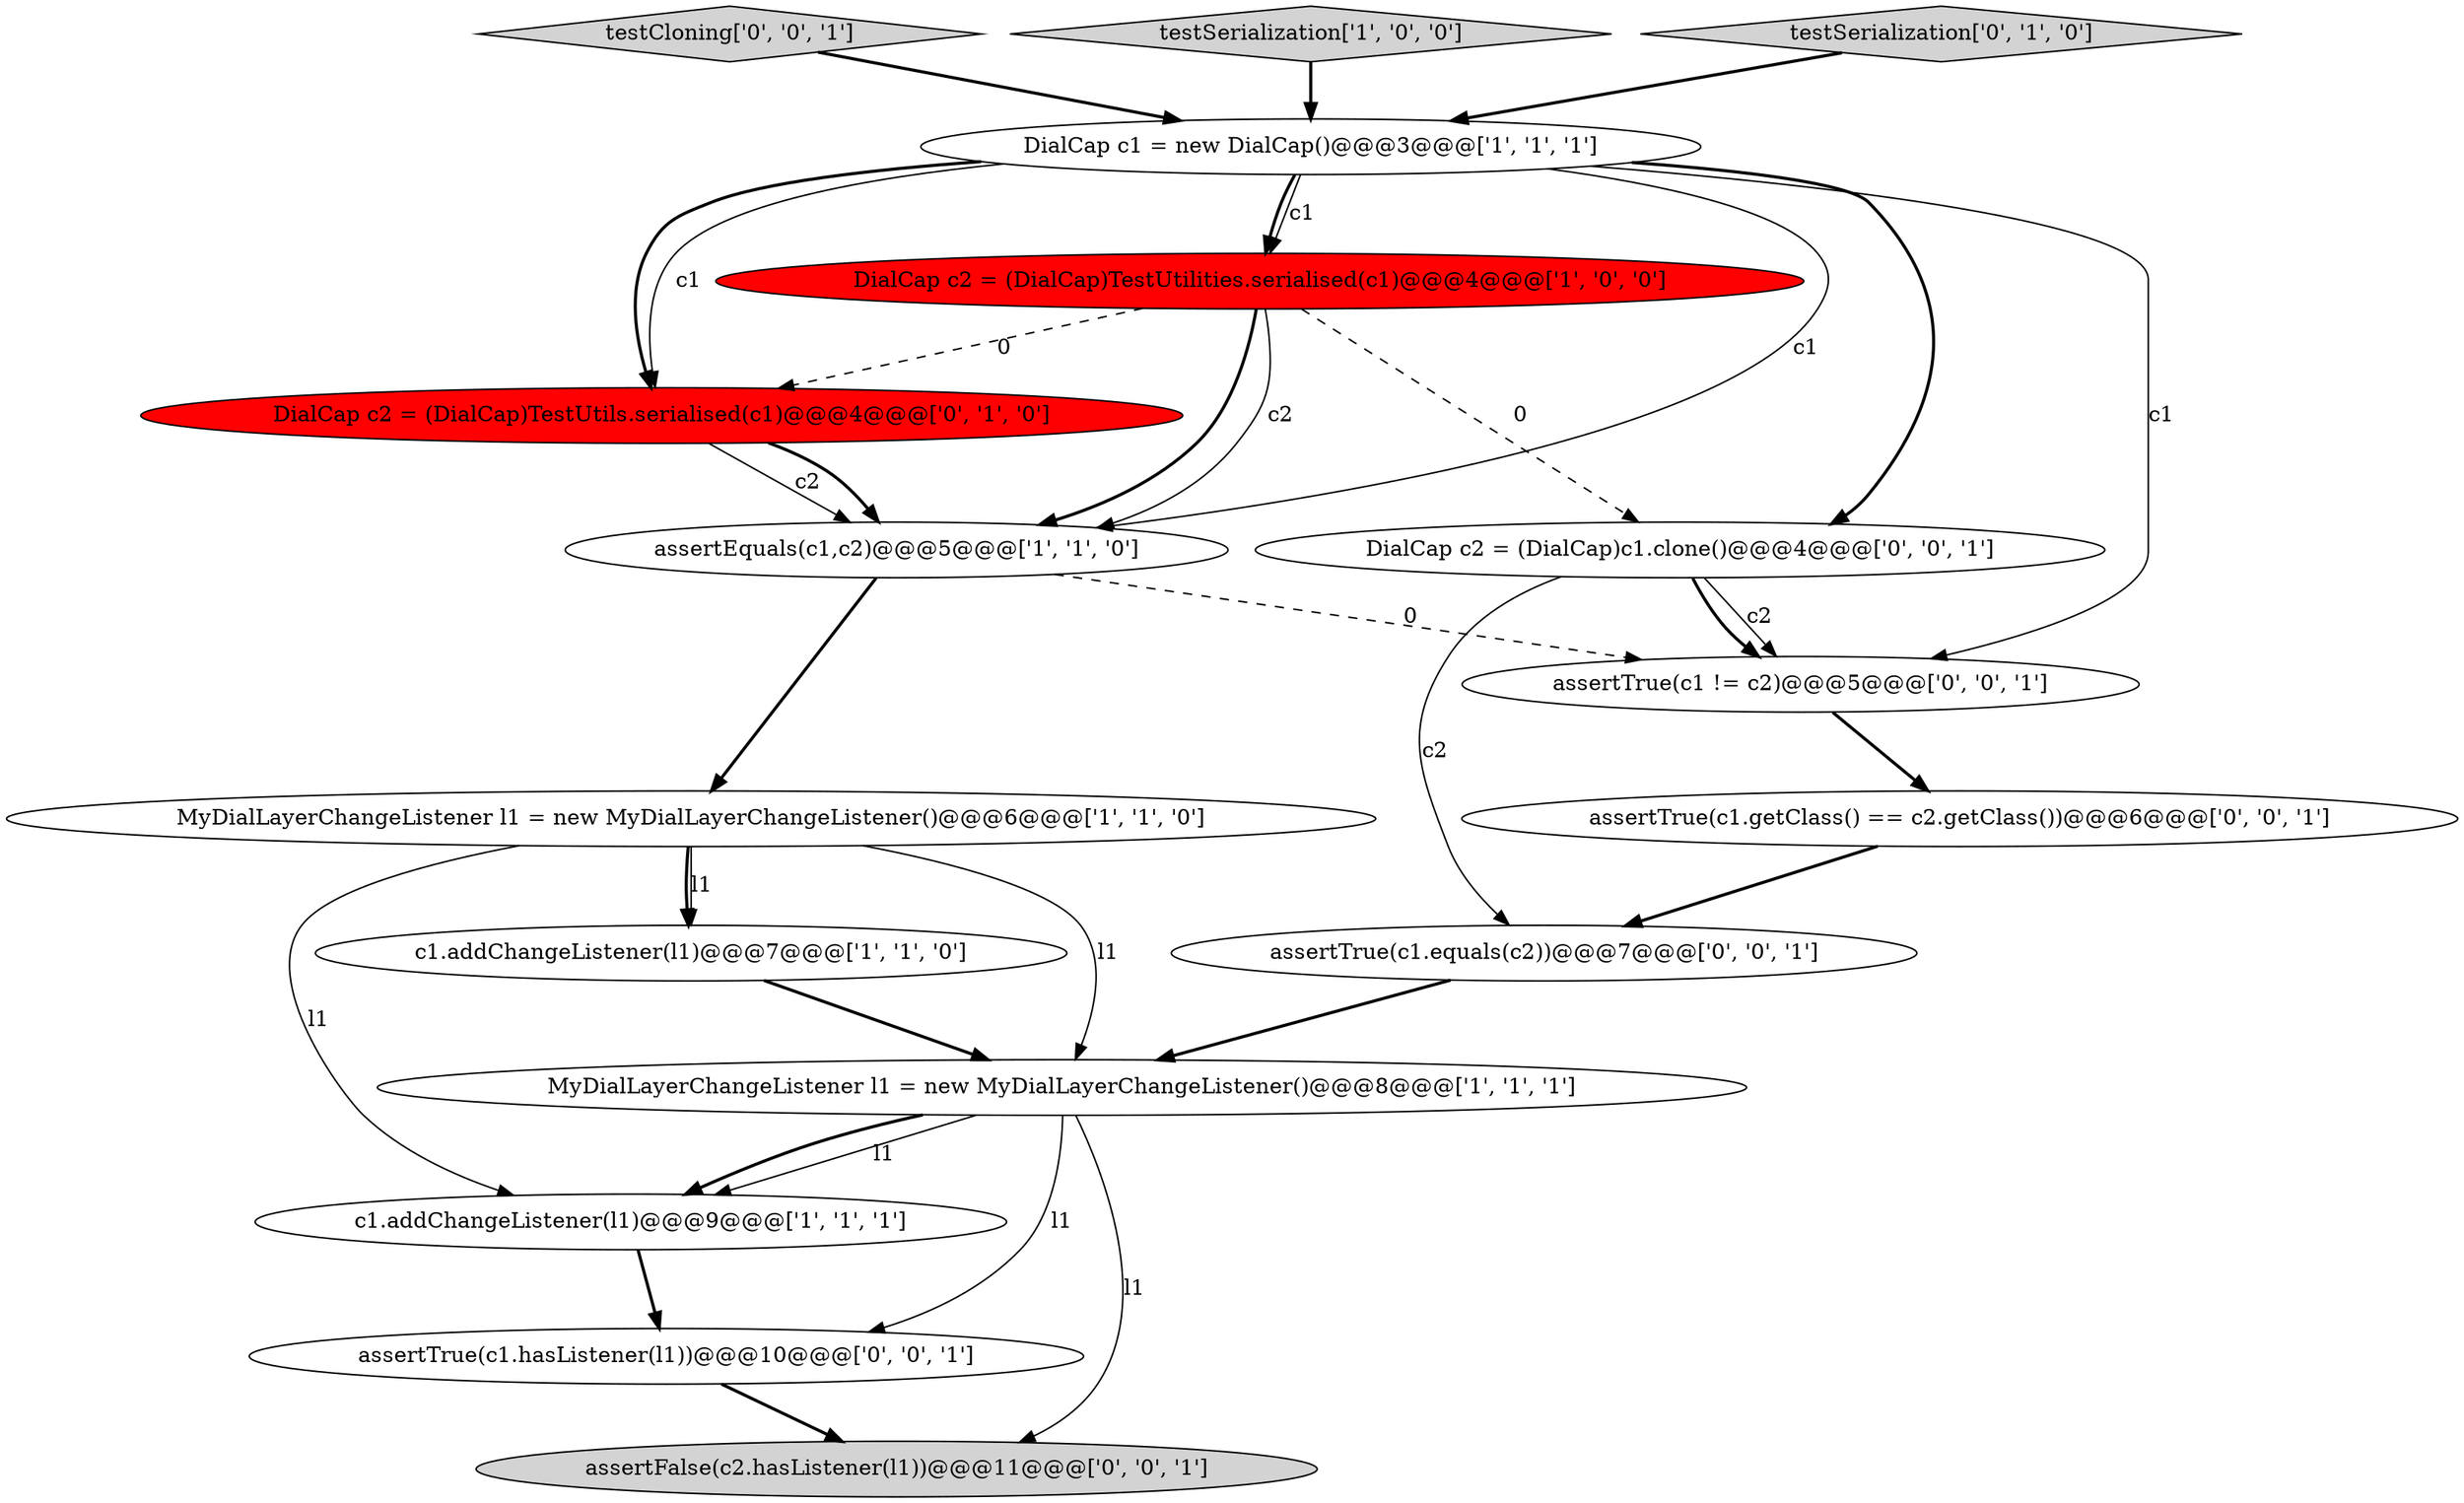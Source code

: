 digraph {
1 [style = filled, label = "DialCap c2 = (DialCap)TestUtilities.serialised(c1)@@@4@@@['1', '0', '0']", fillcolor = red, shape = ellipse image = "AAA1AAABBB1BBB"];
13 [style = filled, label = "assertTrue(c1 != c2)@@@5@@@['0', '0', '1']", fillcolor = white, shape = ellipse image = "AAA0AAABBB3BBB"];
6 [style = filled, label = "DialCap c1 = new DialCap()@@@3@@@['1', '1', '1']", fillcolor = white, shape = ellipse image = "AAA0AAABBB1BBB"];
10 [style = filled, label = "DialCap c2 = (DialCap)c1.clone()@@@4@@@['0', '0', '1']", fillcolor = white, shape = ellipse image = "AAA0AAABBB3BBB"];
12 [style = filled, label = "testCloning['0', '0', '1']", fillcolor = lightgray, shape = diamond image = "AAA0AAABBB3BBB"];
14 [style = filled, label = "assertTrue(c1.equals(c2))@@@7@@@['0', '0', '1']", fillcolor = white, shape = ellipse image = "AAA0AAABBB3BBB"];
7 [style = filled, label = "c1.addChangeListener(l1)@@@7@@@['1', '1', '0']", fillcolor = white, shape = ellipse image = "AAA0AAABBB1BBB"];
16 [style = filled, label = "assertTrue(c1.hasListener(l1))@@@10@@@['0', '0', '1']", fillcolor = white, shape = ellipse image = "AAA0AAABBB3BBB"];
4 [style = filled, label = "MyDialLayerChangeListener l1 = new MyDialLayerChangeListener()@@@8@@@['1', '1', '1']", fillcolor = white, shape = ellipse image = "AAA0AAABBB1BBB"];
5 [style = filled, label = "testSerialization['1', '0', '0']", fillcolor = lightgray, shape = diamond image = "AAA0AAABBB1BBB"];
9 [style = filled, label = "DialCap c2 = (DialCap)TestUtils.serialised(c1)@@@4@@@['0', '1', '0']", fillcolor = red, shape = ellipse image = "AAA1AAABBB2BBB"];
15 [style = filled, label = "assertFalse(c2.hasListener(l1))@@@11@@@['0', '0', '1']", fillcolor = lightgray, shape = ellipse image = "AAA0AAABBB3BBB"];
11 [style = filled, label = "assertTrue(c1.getClass() == c2.getClass())@@@6@@@['0', '0', '1']", fillcolor = white, shape = ellipse image = "AAA0AAABBB3BBB"];
2 [style = filled, label = "c1.addChangeListener(l1)@@@9@@@['1', '1', '1']", fillcolor = white, shape = ellipse image = "AAA0AAABBB1BBB"];
8 [style = filled, label = "testSerialization['0', '1', '0']", fillcolor = lightgray, shape = diamond image = "AAA0AAABBB2BBB"];
0 [style = filled, label = "MyDialLayerChangeListener l1 = new MyDialLayerChangeListener()@@@6@@@['1', '1', '0']", fillcolor = white, shape = ellipse image = "AAA0AAABBB1BBB"];
3 [style = filled, label = "assertEquals(c1,c2)@@@5@@@['1', '1', '0']", fillcolor = white, shape = ellipse image = "AAA0AAABBB1BBB"];
16->15 [style = bold, label=""];
9->3 [style = solid, label="c2"];
10->13 [style = solid, label="c2"];
11->14 [style = bold, label=""];
0->4 [style = solid, label="l1"];
0->2 [style = solid, label="l1"];
4->2 [style = solid, label="l1"];
4->15 [style = solid, label="l1"];
1->3 [style = bold, label=""];
1->9 [style = dashed, label="0"];
8->6 [style = bold, label=""];
4->2 [style = bold, label=""];
7->4 [style = bold, label=""];
1->10 [style = dashed, label="0"];
3->13 [style = dashed, label="0"];
12->6 [style = bold, label=""];
13->11 [style = bold, label=""];
3->0 [style = bold, label=""];
10->14 [style = solid, label="c2"];
0->7 [style = bold, label=""];
6->9 [style = solid, label="c1"];
6->1 [style = bold, label=""];
0->7 [style = solid, label="l1"];
4->16 [style = solid, label="l1"];
5->6 [style = bold, label=""];
10->13 [style = bold, label=""];
6->13 [style = solid, label="c1"];
6->10 [style = bold, label=""];
6->1 [style = solid, label="c1"];
9->3 [style = bold, label=""];
1->3 [style = solid, label="c2"];
6->9 [style = bold, label=""];
6->3 [style = solid, label="c1"];
14->4 [style = bold, label=""];
2->16 [style = bold, label=""];
}
